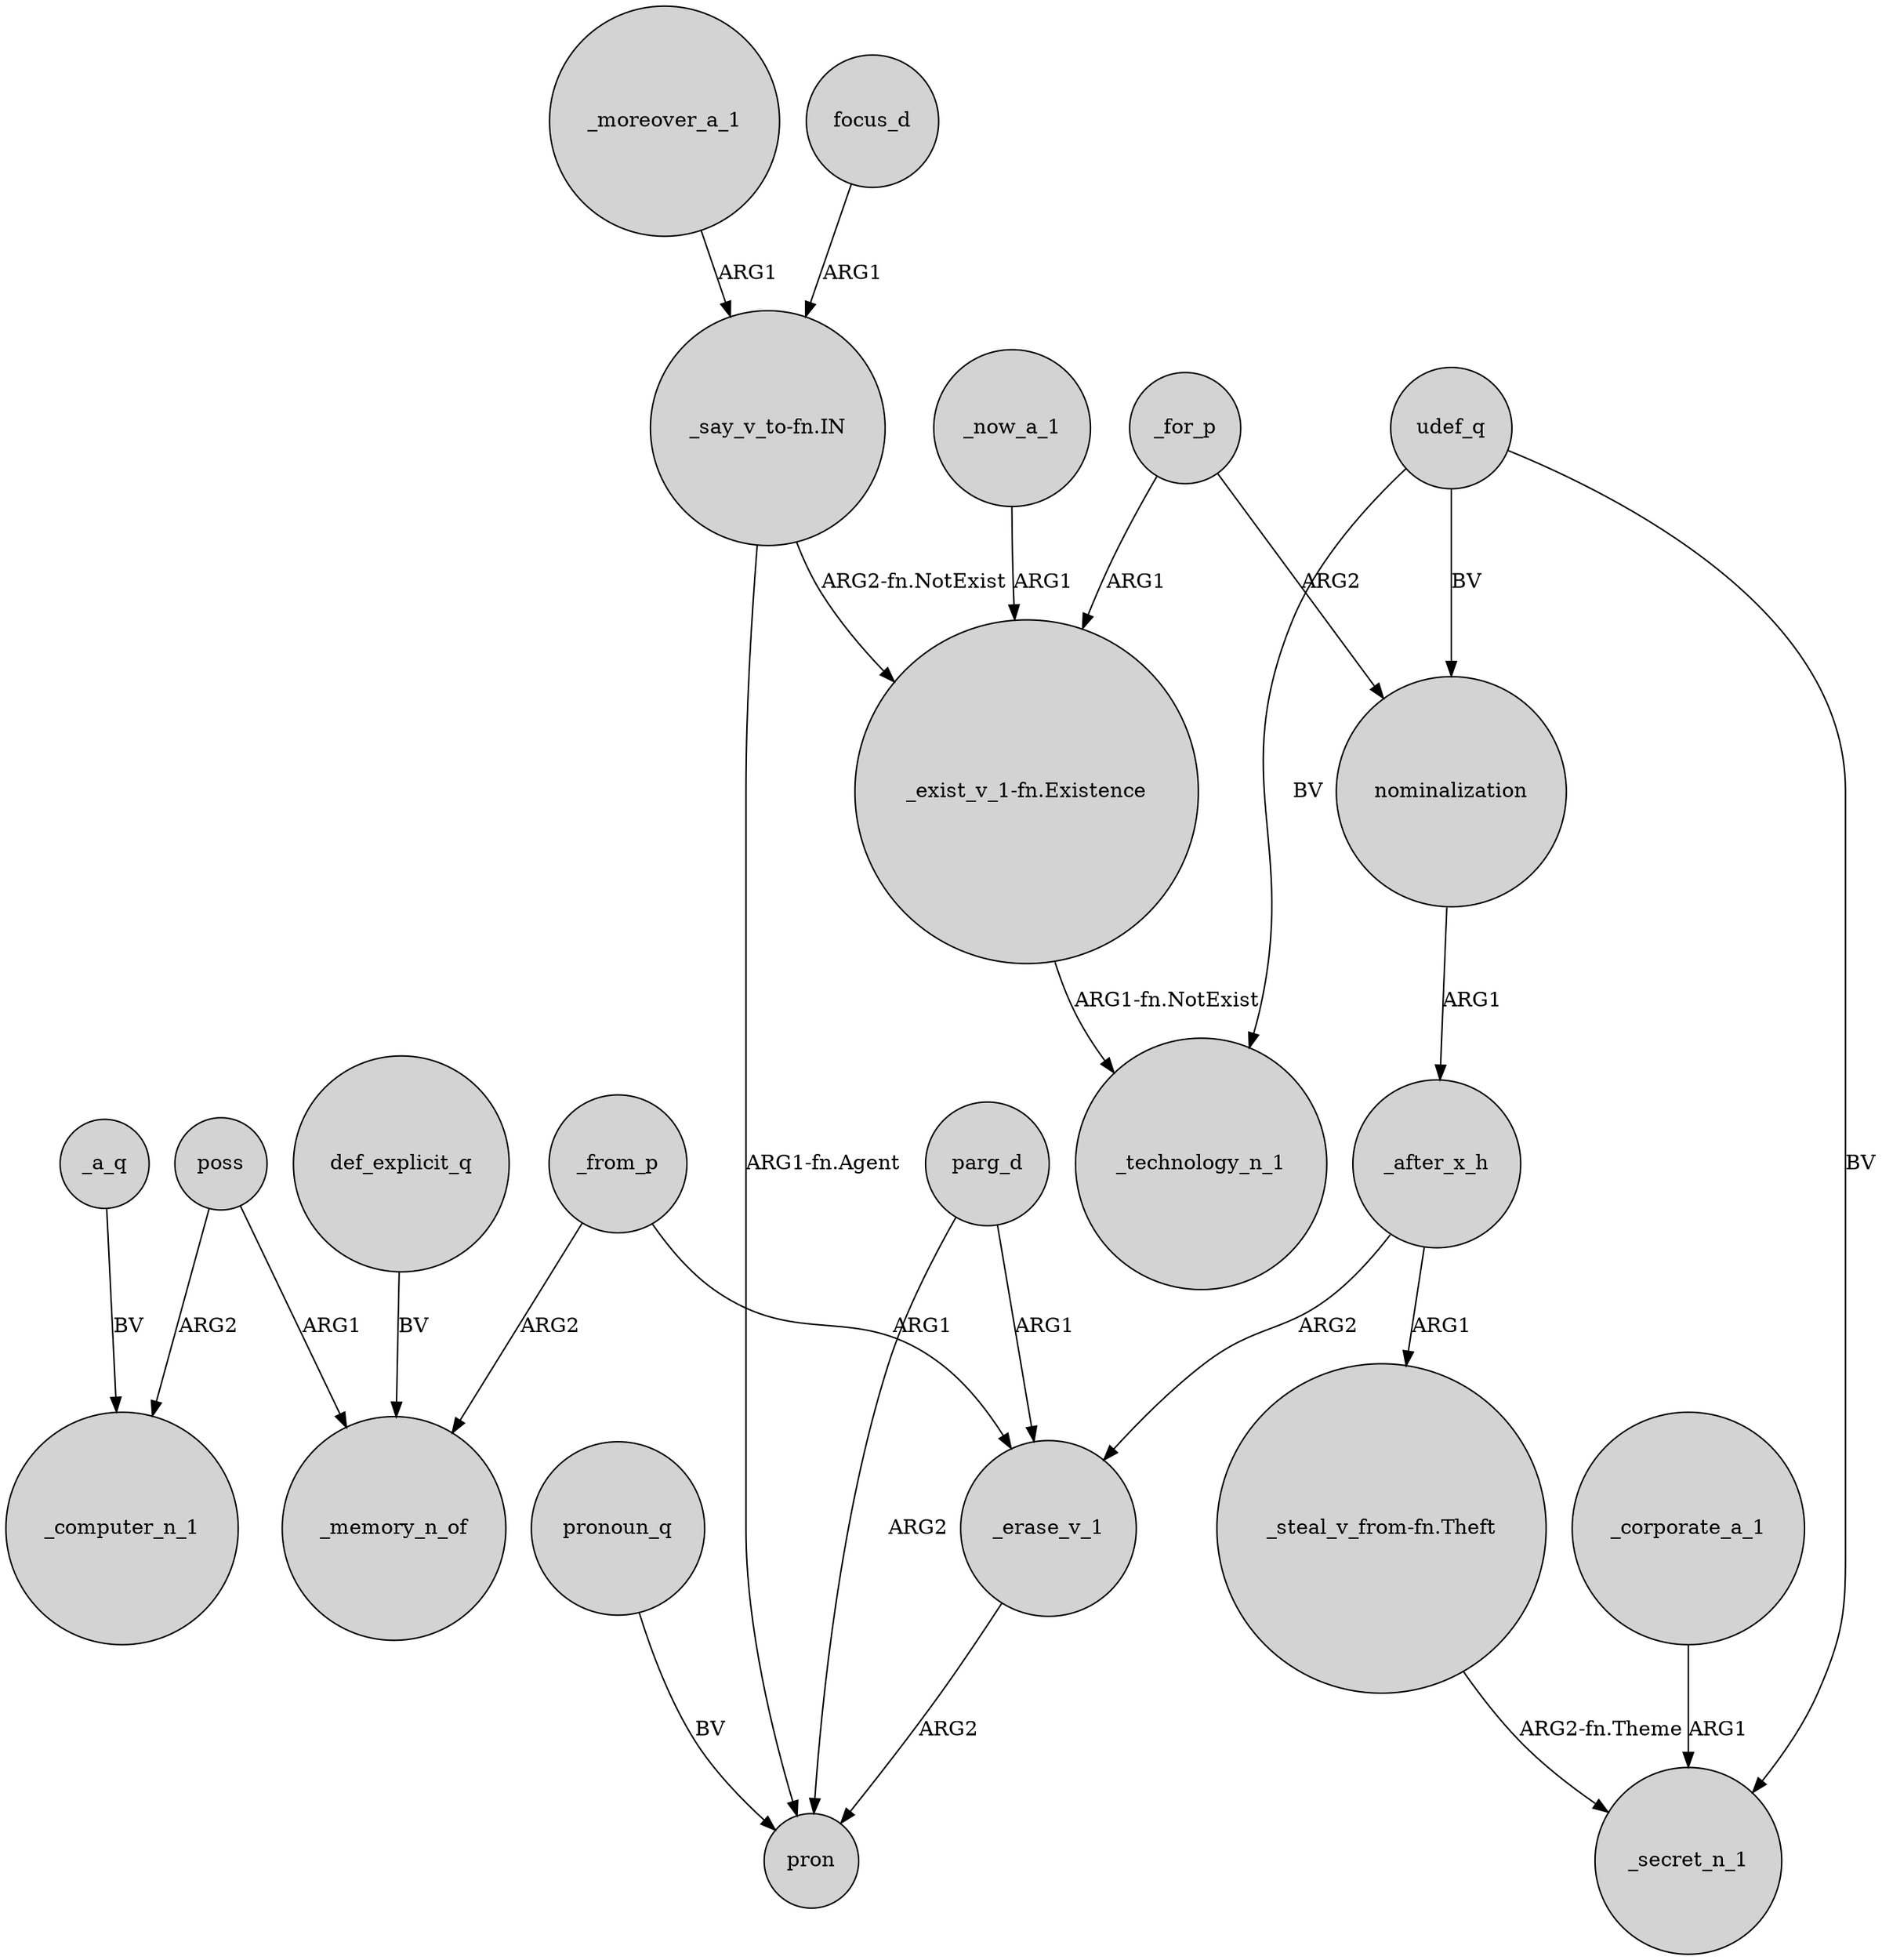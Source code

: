digraph {
	node [shape=circle style=filled]
	_a_q -> _computer_n_1 [label=BV]
	"_steal_v_from-fn.Theft" -> _secret_n_1 [label="ARG2-fn.Theme"]
	_now_a_1 -> "_exist_v_1-fn.Existence" [label=ARG1]
	_after_x_h -> _erase_v_1 [label=ARG2]
	_moreover_a_1 -> "_say_v_to-fn.IN" [label=ARG1]
	_for_p -> nominalization [label=ARG2]
	poss -> _computer_n_1 [label=ARG2]
	_erase_v_1 -> pron [label=ARG2]
	_after_x_h -> "_steal_v_from-fn.Theft" [label=ARG1]
	parg_d -> pron [label=ARG2]
	udef_q -> _secret_n_1 [label=BV]
	def_explicit_q -> _memory_n_of [label=BV]
	pronoun_q -> pron [label=BV]
	_for_p -> "_exist_v_1-fn.Existence" [label=ARG1]
	"_exist_v_1-fn.Existence" -> _technology_n_1 [label="ARG1-fn.NotExist"]
	parg_d -> _erase_v_1 [label=ARG1]
	_from_p -> _erase_v_1 [label=ARG1]
	_corporate_a_1 -> _secret_n_1 [label=ARG1]
	udef_q -> nominalization [label=BV]
	_from_p -> _memory_n_of [label=ARG2]
	udef_q -> _technology_n_1 [label=BV]
	"_say_v_to-fn.IN" -> pron [label="ARG1-fn.Agent"]
	nominalization -> _after_x_h [label=ARG1]
	"_say_v_to-fn.IN" -> "_exist_v_1-fn.Existence" [label="ARG2-fn.NotExist"]
	poss -> _memory_n_of [label=ARG1]
	focus_d -> "_say_v_to-fn.IN" [label=ARG1]
}

